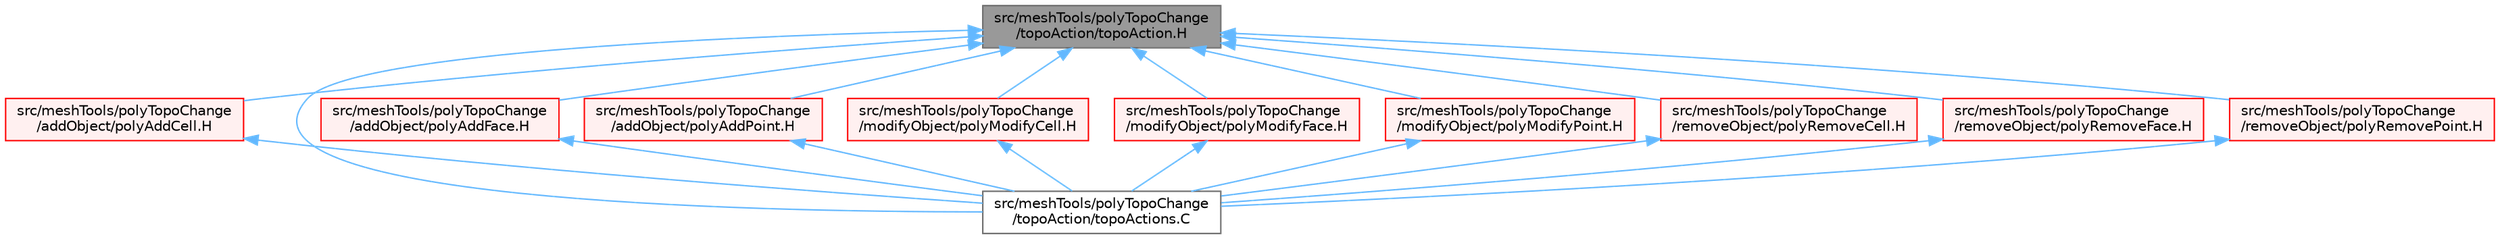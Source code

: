 digraph "src/meshTools/polyTopoChange/topoAction/topoAction.H"
{
 // LATEX_PDF_SIZE
  bgcolor="transparent";
  edge [fontname=Helvetica,fontsize=10,labelfontname=Helvetica,labelfontsize=10];
  node [fontname=Helvetica,fontsize=10,shape=box,height=0.2,width=0.4];
  Node1 [id="Node000001",label="src/meshTools/polyTopoChange\l/topoAction/topoAction.H",height=0.2,width=0.4,color="gray40", fillcolor="grey60", style="filled", fontcolor="black",tooltip=" "];
  Node1 -> Node2 [id="edge1_Node000001_Node000002",dir="back",color="steelblue1",style="solid",tooltip=" "];
  Node2 [id="Node000002",label="src/meshTools/polyTopoChange\l/addObject/polyAddCell.H",height=0.2,width=0.4,color="red", fillcolor="#FFF0F0", style="filled",URL="$polyAddCell_8H.html",tooltip=" "];
  Node2 -> Node10 [id="edge2_Node000002_Node000010",dir="back",color="steelblue1",style="solid",tooltip=" "];
  Node10 [id="Node000010",label="src/meshTools/polyTopoChange\l/topoAction/topoActions.C",height=0.2,width=0.4,color="grey40", fillcolor="white", style="filled",URL="$topoActions_8C.html",tooltip=" "];
  Node1 -> Node11 [id="edge3_Node000001_Node000011",dir="back",color="steelblue1",style="solid",tooltip=" "];
  Node11 [id="Node000011",label="src/meshTools/polyTopoChange\l/addObject/polyAddFace.H",height=0.2,width=0.4,color="red", fillcolor="#FFF0F0", style="filled",URL="$polyAddFace_8H.html",tooltip=" "];
  Node11 -> Node10 [id="edge4_Node000011_Node000010",dir="back",color="steelblue1",style="solid",tooltip=" "];
  Node1 -> Node17 [id="edge5_Node000001_Node000017",dir="back",color="steelblue1",style="solid",tooltip=" "];
  Node17 [id="Node000017",label="src/meshTools/polyTopoChange\l/addObject/polyAddPoint.H",height=0.2,width=0.4,color="red", fillcolor="#FFF0F0", style="filled",URL="$polyAddPoint_8H.html",tooltip=" "];
  Node17 -> Node10 [id="edge6_Node000017_Node000010",dir="back",color="steelblue1",style="solid",tooltip=" "];
  Node1 -> Node20 [id="edge7_Node000001_Node000020",dir="back",color="steelblue1",style="solid",tooltip=" "];
  Node20 [id="Node000020",label="src/meshTools/polyTopoChange\l/modifyObject/polyModifyCell.H",height=0.2,width=0.4,color="red", fillcolor="#FFF0F0", style="filled",URL="$polyModifyCell_8H.html",tooltip=" "];
  Node20 -> Node10 [id="edge8_Node000020_Node000010",dir="back",color="steelblue1",style="solid",tooltip=" "];
  Node1 -> Node21 [id="edge9_Node000001_Node000021",dir="back",color="steelblue1",style="solid",tooltip=" "];
  Node21 [id="Node000021",label="src/meshTools/polyTopoChange\l/modifyObject/polyModifyFace.H",height=0.2,width=0.4,color="red", fillcolor="#FFF0F0", style="filled",URL="$polyModifyFace_8H.html",tooltip=" "];
  Node21 -> Node10 [id="edge10_Node000021_Node000010",dir="back",color="steelblue1",style="solid",tooltip=" "];
  Node1 -> Node32 [id="edge11_Node000001_Node000032",dir="back",color="steelblue1",style="solid",tooltip=" "];
  Node32 [id="Node000032",label="src/meshTools/polyTopoChange\l/modifyObject/polyModifyPoint.H",height=0.2,width=0.4,color="red", fillcolor="#FFF0F0", style="filled",URL="$polyModifyPoint_8H.html",tooltip=" "];
  Node32 -> Node10 [id="edge12_Node000032_Node000010",dir="back",color="steelblue1",style="solid",tooltip=" "];
  Node1 -> Node33 [id="edge13_Node000001_Node000033",dir="back",color="steelblue1",style="solid",tooltip=" "];
  Node33 [id="Node000033",label="src/meshTools/polyTopoChange\l/removeObject/polyRemoveCell.H",height=0.2,width=0.4,color="red", fillcolor="#FFF0F0", style="filled",URL="$polyRemoveCell_8H.html",tooltip=" "];
  Node33 -> Node10 [id="edge14_Node000033_Node000010",dir="back",color="steelblue1",style="solid",tooltip=" "];
  Node1 -> Node34 [id="edge15_Node000001_Node000034",dir="back",color="steelblue1",style="solid",tooltip=" "];
  Node34 [id="Node000034",label="src/meshTools/polyTopoChange\l/removeObject/polyRemoveFace.H",height=0.2,width=0.4,color="red", fillcolor="#FFF0F0", style="filled",URL="$polyRemoveFace_8H.html",tooltip=" "];
  Node34 -> Node10 [id="edge16_Node000034_Node000010",dir="back",color="steelblue1",style="solid",tooltip=" "];
  Node1 -> Node36 [id="edge17_Node000001_Node000036",dir="back",color="steelblue1",style="solid",tooltip=" "];
  Node36 [id="Node000036",label="src/meshTools/polyTopoChange\l/removeObject/polyRemovePoint.H",height=0.2,width=0.4,color="red", fillcolor="#FFF0F0", style="filled",URL="$polyRemovePoint_8H.html",tooltip=" "];
  Node36 -> Node10 [id="edge18_Node000036_Node000010",dir="back",color="steelblue1",style="solid",tooltip=" "];
  Node1 -> Node10 [id="edge19_Node000001_Node000010",dir="back",color="steelblue1",style="solid",tooltip=" "];
}
